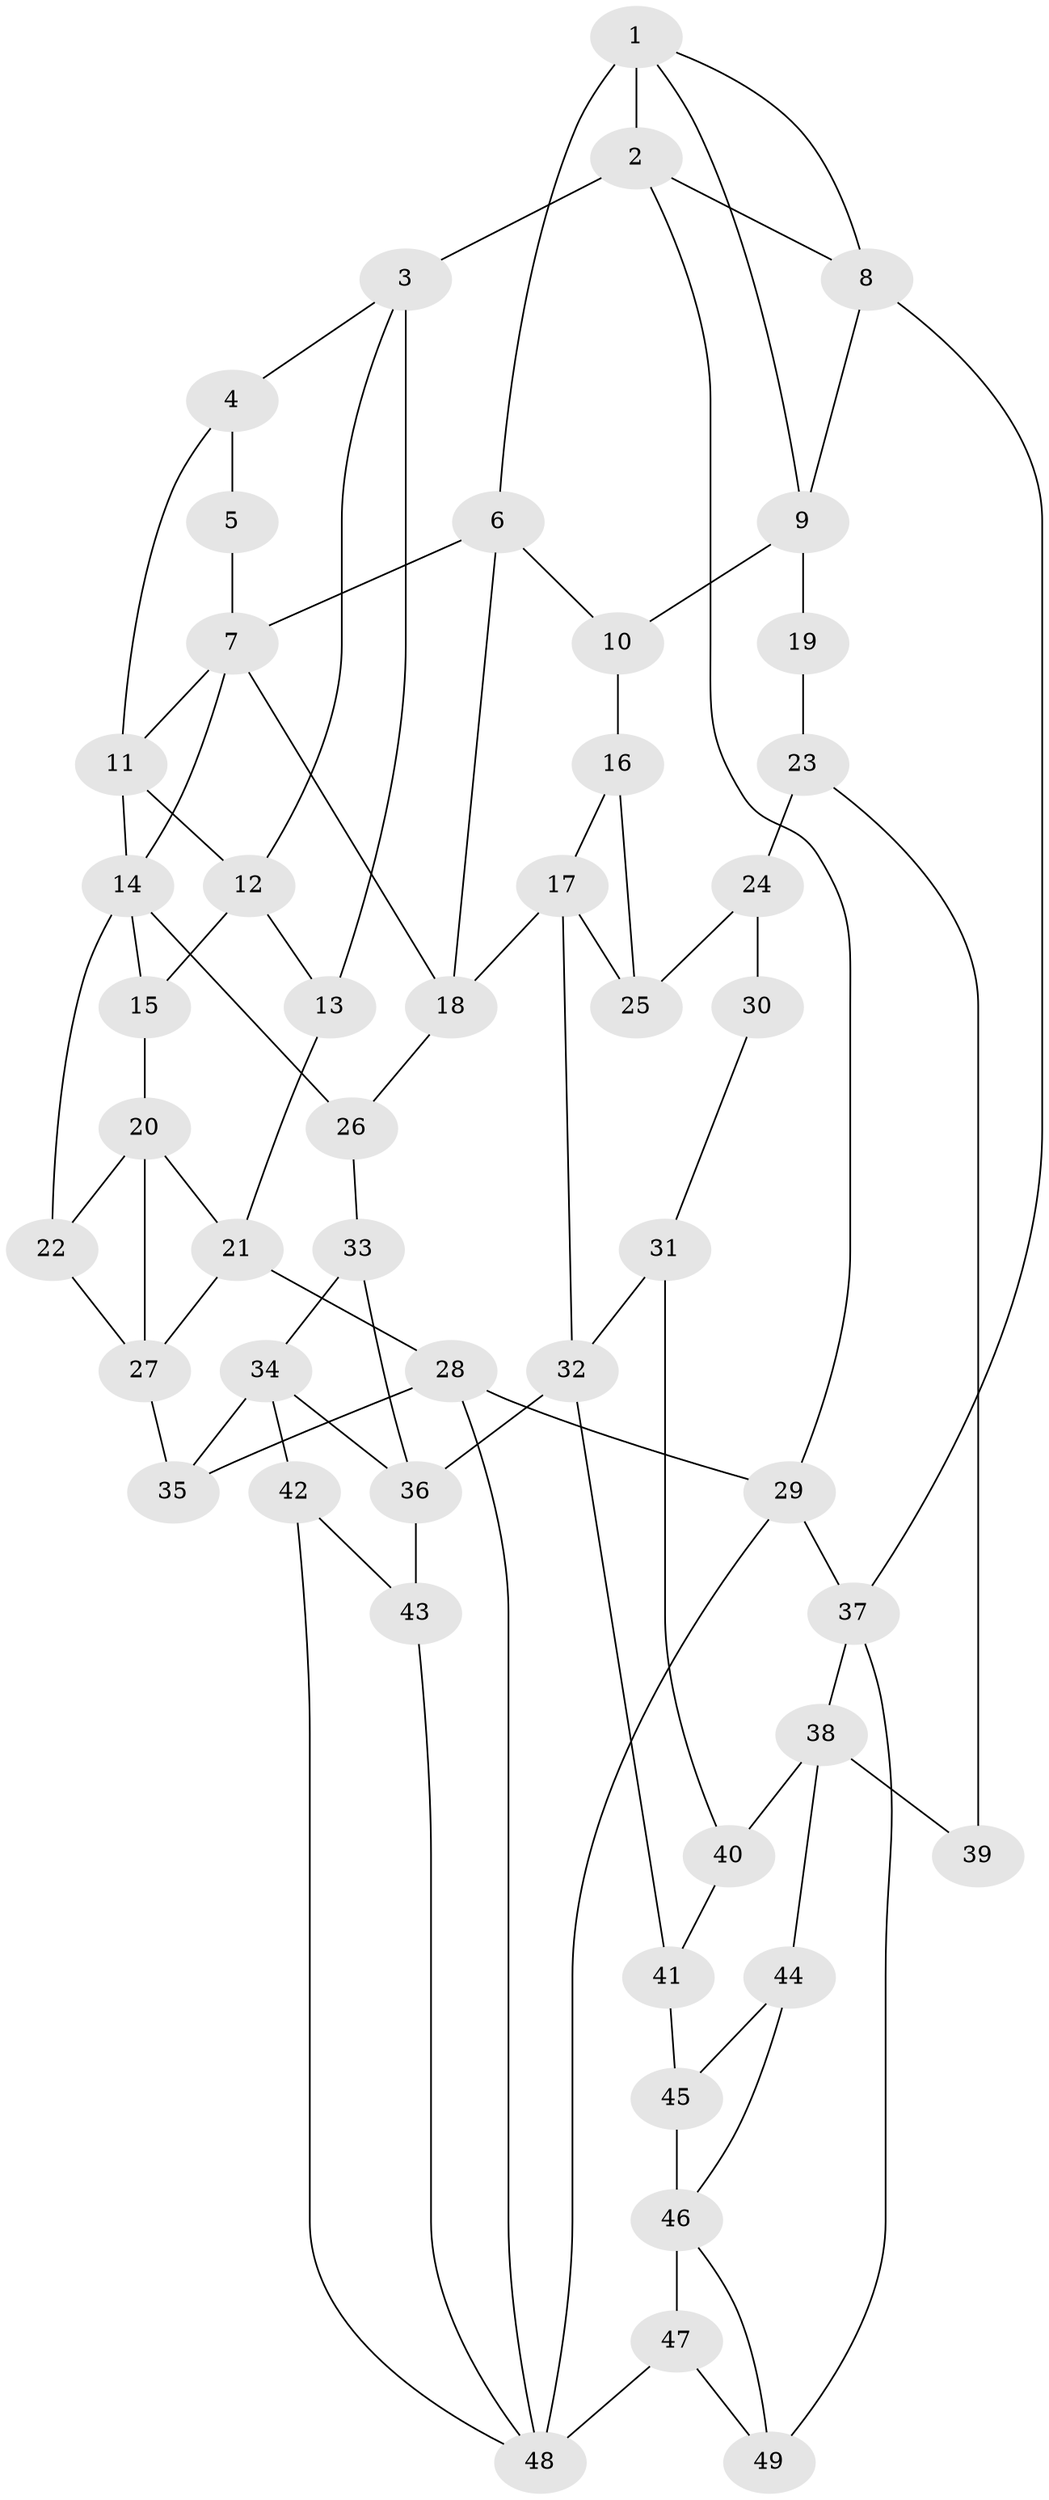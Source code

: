 // original degree distribution, {3: 0.01639344262295082, 5: 0.6065573770491803, 4: 0.19672131147540983, 6: 0.18032786885245902}
// Generated by graph-tools (version 1.1) at 2025/54/03/04/25 22:54:24]
// undirected, 49 vertices, 85 edges
graph export_dot {
  node [color=gray90,style=filled];
  1;
  2;
  3;
  4;
  5;
  6;
  7;
  8;
  9;
  10;
  11;
  12;
  13;
  14;
  15;
  16;
  17;
  18;
  19;
  20;
  21;
  22;
  23;
  24;
  25;
  26;
  27;
  28;
  29;
  30;
  31;
  32;
  33;
  34;
  35;
  36;
  37;
  38;
  39;
  40;
  41;
  42;
  43;
  44;
  45;
  46;
  47;
  48;
  49;
  1 -- 2 [weight=1.0];
  1 -- 6 [weight=2.0];
  1 -- 8 [weight=1.0];
  1 -- 9 [weight=1.0];
  2 -- 3 [weight=2.0];
  2 -- 8 [weight=1.0];
  2 -- 29 [weight=1.0];
  3 -- 4 [weight=2.0];
  3 -- 12 [weight=1.0];
  3 -- 13 [weight=1.0];
  4 -- 5 [weight=2.0];
  4 -- 11 [weight=2.0];
  5 -- 7 [weight=1.0];
  6 -- 7 [weight=1.0];
  6 -- 10 [weight=1.0];
  6 -- 18 [weight=2.0];
  7 -- 11 [weight=1.0];
  7 -- 14 [weight=1.0];
  7 -- 18 [weight=1.0];
  8 -- 9 [weight=1.0];
  8 -- 37 [weight=1.0];
  9 -- 10 [weight=2.0];
  9 -- 19 [weight=2.0];
  10 -- 16 [weight=1.0];
  11 -- 12 [weight=1.0];
  11 -- 14 [weight=1.0];
  12 -- 13 [weight=1.0];
  12 -- 15 [weight=2.0];
  13 -- 21 [weight=1.0];
  14 -- 15 [weight=1.0];
  14 -- 22 [weight=1.0];
  14 -- 26 [weight=2.0];
  15 -- 20 [weight=2.0];
  16 -- 17 [weight=1.0];
  16 -- 25 [weight=1.0];
  17 -- 18 [weight=2.0];
  17 -- 25 [weight=1.0];
  17 -- 32 [weight=2.0];
  18 -- 26 [weight=1.0];
  19 -- 23 [weight=2.0];
  20 -- 21 [weight=1.0];
  20 -- 22 [weight=1.0];
  20 -- 27 [weight=2.0];
  21 -- 27 [weight=1.0];
  21 -- 28 [weight=1.0];
  22 -- 27 [weight=1.0];
  23 -- 24 [weight=2.0];
  23 -- 39 [weight=2.0];
  24 -- 25 [weight=2.0];
  24 -- 30 [weight=2.0];
  26 -- 33 [weight=1.0];
  27 -- 35 [weight=2.0];
  28 -- 29 [weight=1.0];
  28 -- 35 [weight=1.0];
  28 -- 48 [weight=1.0];
  29 -- 37 [weight=1.0];
  29 -- 48 [weight=1.0];
  30 -- 31 [weight=1.0];
  31 -- 32 [weight=1.0];
  31 -- 40 [weight=1.0];
  32 -- 36 [weight=2.0];
  32 -- 41 [weight=1.0];
  33 -- 34 [weight=1.0];
  33 -- 36 [weight=1.0];
  34 -- 35 [weight=2.0];
  34 -- 36 [weight=1.0];
  34 -- 42 [weight=2.0];
  36 -- 43 [weight=1.0];
  37 -- 38 [weight=1.0];
  37 -- 49 [weight=1.0];
  38 -- 39 [weight=2.0];
  38 -- 40 [weight=2.0];
  38 -- 44 [weight=1.0];
  40 -- 41 [weight=1.0];
  41 -- 45 [weight=1.0];
  42 -- 43 [weight=1.0];
  42 -- 48 [weight=1.0];
  43 -- 48 [weight=1.0];
  44 -- 45 [weight=1.0];
  44 -- 46 [weight=1.0];
  45 -- 46 [weight=1.0];
  46 -- 47 [weight=3.0];
  46 -- 49 [weight=1.0];
  47 -- 48 [weight=2.0];
  47 -- 49 [weight=1.0];
}
